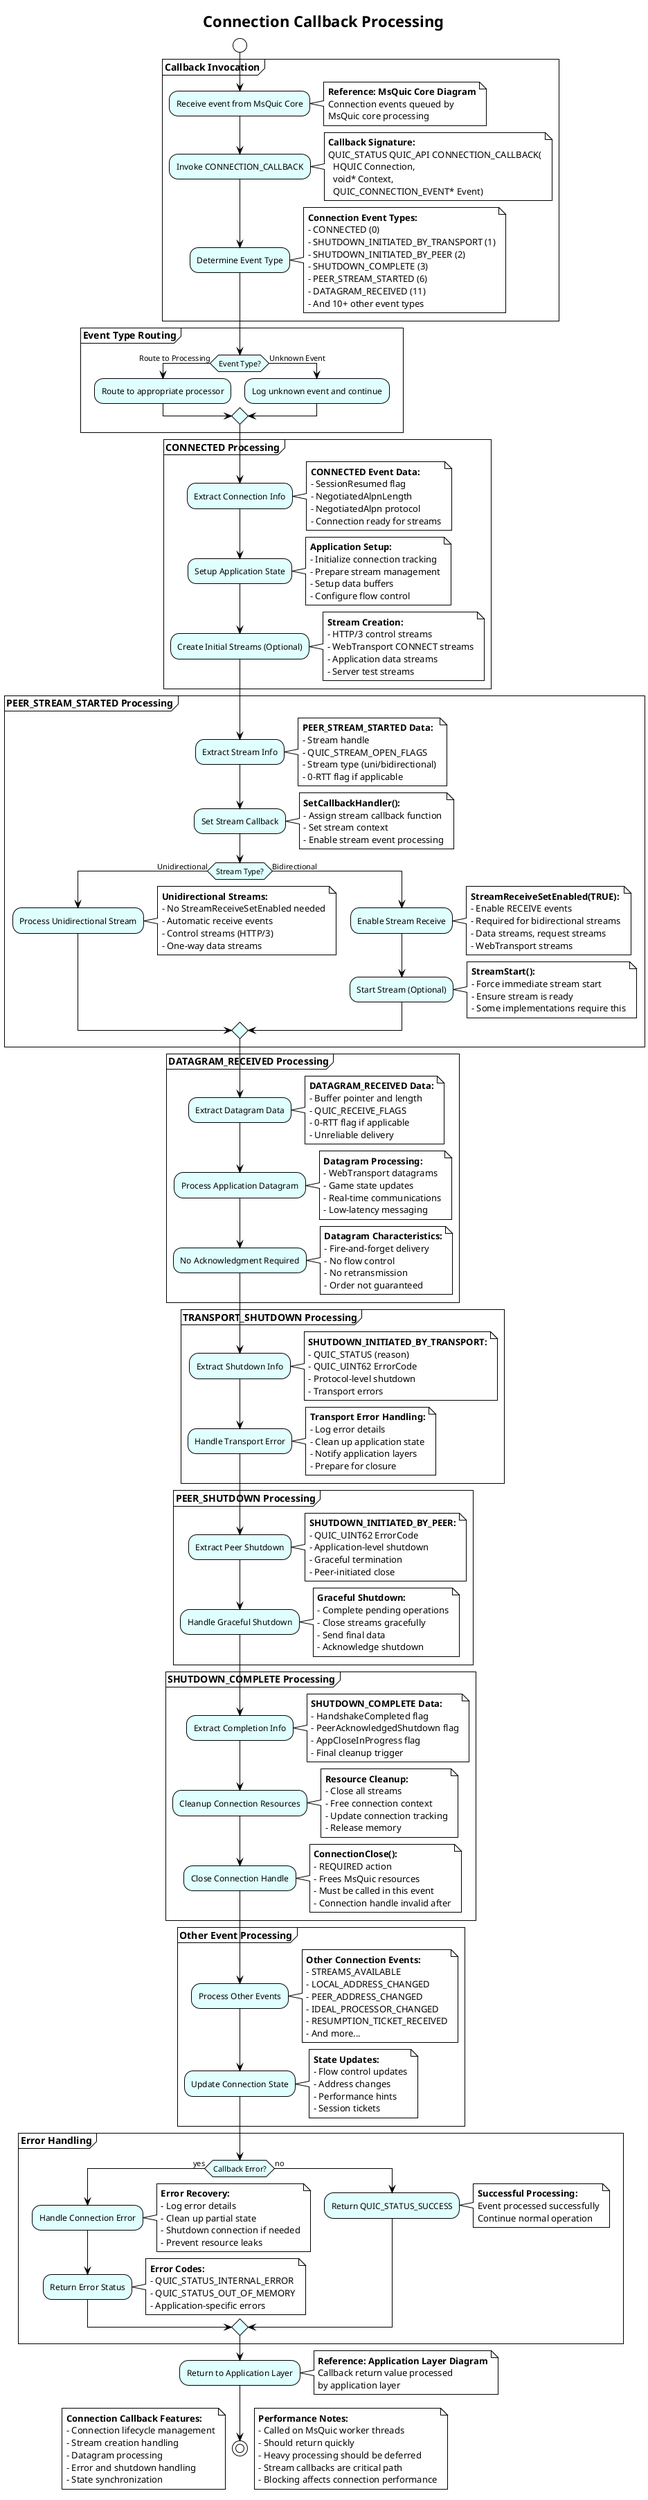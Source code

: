 @startuml
!theme plain
skinparam activity {
  BackgroundColor lightcyan
  BorderColor black
  ArrowColor black
}

title Connection Callback Processing

start

partition "**Callback Invocation**" {
  :Receive event from MsQuic Core;
  note right
  **Reference: MsQuic Core Diagram**
  Connection events queued by
  MsQuic core processing
  end note

  :Invoke CONNECTION_CALLBACK;
  note right
  **Callback Signature:**
  QUIC_STATUS QUIC_API CONNECTION_CALLBACK(
    HQUIC Connection,
    void* Context,
    QUIC_CONNECTION_EVENT* Event)
  end note

  :Determine Event Type;
  note right
  **Connection Event Types:**
  - CONNECTED (0)
  - SHUTDOWN_INITIATED_BY_TRANSPORT (1)
  - SHUTDOWN_INITIATED_BY_PEER (2)
  - SHUTDOWN_COMPLETE (3)
  - PEER_STREAM_STARTED (6)
  - DATAGRAM_RECEIVED (11)
  - And 10+ other event types
  end note
}

partition "**Event Type Routing**" {
  if (Event Type?) then (Route to Processing)
    :Route to appropriate processor;
  else (Unknown Event)
    :Log unknown event and continue;
  endif
}

partition "**CONNECTED Processing**" {
  :Extract Connection Info;
  note right
  **CONNECTED Event Data:**
  - SessionResumed flag
  - NegotiatedAlpnLength
  - NegotiatedAlpn protocol
  - Connection ready for streams
  end note
  
  :Setup Application State;
  note right
  **Application Setup:**
  - Initialize connection tracking
  - Prepare stream management
  - Setup data buffers
  - Configure flow control
  end note
  
  :Create Initial Streams (Optional);
  note right
  **Stream Creation:**
  - HTTP/3 control streams
  - WebTransport CONNECT streams
  - Application data streams
  - Server test streams
  end note
}

partition "**PEER_STREAM_STARTED Processing**" {
  :Extract Stream Info;
  note right
  **PEER_STREAM_STARTED Data:**
  - Stream handle
  - QUIC_STREAM_OPEN_FLAGS
  - Stream type (uni/bidirectional)
  - 0-RTT flag if applicable
  end note
  
  :Set Stream Callback;
  note right
  **SetCallbackHandler():**
  - Assign stream callback function
  - Set stream context
  - Enable stream event processing
  end note
  
  if (Stream Type?) then (Unidirectional)
    :Process Unidirectional Stream;
    note right
    **Unidirectional Streams:**
    - No StreamReceiveSetEnabled needed
    - Automatic receive events
    - Control streams (HTTP/3)
    - One-way data streams
    end note
    
  else (Bidirectional)
    :Enable Stream Receive;
    note right
    **StreamReceiveSetEnabled(TRUE):**
    - Enable RECEIVE events
    - Required for bidirectional streams
    - Data streams, request streams
    - WebTransport streams
    end note
    
    :Start Stream (Optional);
    note right
    **StreamStart():**
    - Force immediate stream start
    - Ensure stream is ready
    - Some implementations require this
    end note
  endif
}

partition "**DATAGRAM_RECEIVED Processing**" {
  :Extract Datagram Data;
  note right
  **DATAGRAM_RECEIVED Data:**
  - Buffer pointer and length
  - QUIC_RECEIVE_FLAGS
  - 0-RTT flag if applicable
  - Unreliable delivery
  end note
  
  :Process Application Datagram;
  note right
  **Datagram Processing:**
  - WebTransport datagrams
  - Game state updates
  - Real-time communications
  - Low-latency messaging
  end note
  
  :No Acknowledgment Required;
  note right
  **Datagram Characteristics:**
  - Fire-and-forget delivery
  - No flow control
  - No retransmission
  - Order not guaranteed
  end note
}

partition "**TRANSPORT_SHUTDOWN Processing**" {
  :Extract Shutdown Info;
  note right
  **SHUTDOWN_INITIATED_BY_TRANSPORT:**
  - QUIC_STATUS (reason)
  - QUIC_UINT62 ErrorCode
  - Protocol-level shutdown
  - Transport errors
  end note
  
  :Handle Transport Error;
  note right
  **Transport Error Handling:**
  - Log error details
  - Clean up application state
  - Notify application layers
  - Prepare for closure
  end note
}

partition "**PEER_SHUTDOWN Processing**" {
  :Extract Peer Shutdown;
  note right
  **SHUTDOWN_INITIATED_BY_PEER:**
  - QUIC_UINT62 ErrorCode
  - Application-level shutdown
  - Graceful termination
  - Peer-initiated close
  end note
  
  :Handle Graceful Shutdown;
  note right
  **Graceful Shutdown:**
  - Complete pending operations
  - Close streams gracefully
  - Send final data
  - Acknowledge shutdown
  end note
}

partition "**SHUTDOWN_COMPLETE Processing**" {
  :Extract Completion Info;
  note right
  **SHUTDOWN_COMPLETE Data:**
  - HandshakeCompleted flag
  - PeerAcknowledgedShutdown flag
  - AppCloseInProgress flag
  - Final cleanup trigger
  end note
  
  :Cleanup Connection Resources;
  note right
  **Resource Cleanup:**
  - Close all streams
  - Free connection context
  - Update connection tracking
  - Release memory
  end note
  
  :Close Connection Handle;
  note right
  **ConnectionClose():**
  - REQUIRED action
  - Frees MsQuic resources
  - Must be called in this event
  - Connection handle invalid after
  end note
}

partition "**Other Event Processing**" {
  :Process Other Events;
  note right
  **Other Connection Events:**
  - STREAMS_AVAILABLE
  - LOCAL_ADDRESS_CHANGED
  - PEER_ADDRESS_CHANGED
  - IDEAL_PROCESSOR_CHANGED
  - RESUMPTION_TICKET_RECEIVED
  - And more...
  end note
  
  :Update Connection State;
  note right
  **State Updates:**
  - Flow control updates
  - Address changes
  - Performance hints
  - Session tickets
  end note
}

partition "**Error Handling**" {
  if (Callback Error?) then (yes)
    :Handle Connection Error;
    note right
    **Error Recovery:**
    - Log error details
    - Clean up partial state
    - Shutdown connection if needed
    - Prevent resource leaks
    end note
    
    :Return Error Status;
    note right
    **Error Codes:**
    - QUIC_STATUS_INTERNAL_ERROR
    - QUIC_STATUS_OUT_OF_MEMORY
    - Application-specific errors
    end note
  else (no)
    :Return QUIC_STATUS_SUCCESS;
    note right
    **Successful Processing:**
    Event processed successfully
    Continue normal operation
    end note
  endif
}

:Return to Application Layer;
note right
**Reference: Application Layer Diagram**
Callback return value processed
by application layer
end note

stop

note left
**Connection Callback Features:**
- Connection lifecycle management
- Stream creation handling
- Datagram processing
- Error and shutdown handling
- State synchronization
end note

note right
**Performance Notes:**
- Called on MsQuic worker threads
- Should return quickly
- Heavy processing should be deferred
- Stream callbacks are critical path
- Blocking affects connection performance
end note
@enduml
